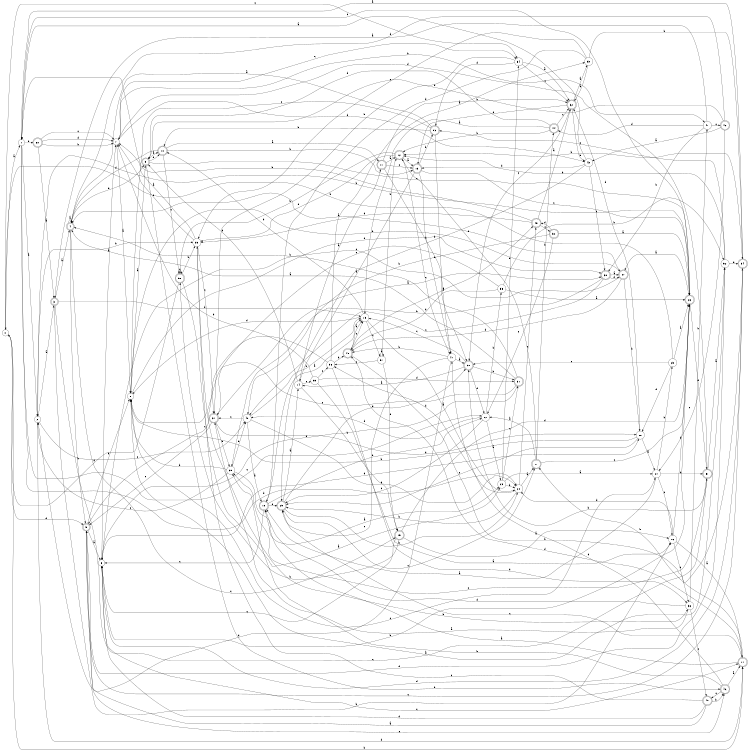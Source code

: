 digraph n49_10 {
__start0 [label="" shape="none"];

rankdir=LR;
size="8,5";

s0 [style="filled", color="black", fillcolor="white" shape="circle", label="0"];
s1 [style="filled", color="black", fillcolor="white" shape="circle", label="1"];
s2 [style="filled", color="black", fillcolor="white" shape="circle", label="2"];
s3 [style="rounded,filled", color="black", fillcolor="white" shape="doublecircle", label="3"];
s4 [style="rounded,filled", color="black", fillcolor="white" shape="doublecircle", label="4"];
s5 [style="rounded,filled", color="black", fillcolor="white" shape="doublecircle", label="5"];
s6 [style="filled", color="black", fillcolor="white" shape="circle", label="6"];
s7 [style="filled", color="black", fillcolor="white" shape="circle", label="7"];
s8 [style="filled", color="black", fillcolor="white" shape="circle", label="8"];
s9 [style="rounded,filled", color="black", fillcolor="white" shape="doublecircle", label="9"];
s10 [style="rounded,filled", color="black", fillcolor="white" shape="doublecircle", label="10"];
s11 [style="rounded,filled", color="black", fillcolor="white" shape="doublecircle", label="11"];
s12 [style="rounded,filled", color="black", fillcolor="white" shape="doublecircle", label="12"];
s13 [style="rounded,filled", color="black", fillcolor="white" shape="doublecircle", label="13"];
s14 [style="filled", color="black", fillcolor="white" shape="circle", label="14"];
s15 [style="rounded,filled", color="black", fillcolor="white" shape="doublecircle", label="15"];
s16 [style="filled", color="black", fillcolor="white" shape="circle", label="16"];
s17 [style="rounded,filled", color="black", fillcolor="white" shape="doublecircle", label="17"];
s18 [style="rounded,filled", color="black", fillcolor="white" shape="doublecircle", label="18"];
s19 [style="filled", color="black", fillcolor="white" shape="circle", label="19"];
s20 [style="filled", color="black", fillcolor="white" shape="circle", label="20"];
s21 [style="rounded,filled", color="black", fillcolor="white" shape="doublecircle", label="21"];
s22 [style="filled", color="black", fillcolor="white" shape="circle", label="22"];
s23 [style="filled", color="black", fillcolor="white" shape="circle", label="23"];
s24 [style="filled", color="black", fillcolor="white" shape="circle", label="24"];
s25 [style="filled", color="black", fillcolor="white" shape="circle", label="25"];
s26 [style="rounded,filled", color="black", fillcolor="white" shape="doublecircle", label="26"];
s27 [style="rounded,filled", color="black", fillcolor="white" shape="doublecircle", label="27"];
s28 [style="filled", color="black", fillcolor="white" shape="circle", label="28"];
s29 [style="rounded,filled", color="black", fillcolor="white" shape="doublecircle", label="29"];
s30 [style="rounded,filled", color="black", fillcolor="white" shape="doublecircle", label="30"];
s31 [style="rounded,filled", color="black", fillcolor="white" shape="doublecircle", label="31"];
s32 [style="rounded,filled", color="black", fillcolor="white" shape="doublecircle", label="32"];
s33 [style="filled", color="black", fillcolor="white" shape="circle", label="33"];
s34 [style="rounded,filled", color="black", fillcolor="white" shape="doublecircle", label="34"];
s35 [style="filled", color="black", fillcolor="white" shape="circle", label="35"];
s36 [style="filled", color="black", fillcolor="white" shape="circle", label="36"];
s37 [style="rounded,filled", color="black", fillcolor="white" shape="doublecircle", label="37"];
s38 [style="rounded,filled", color="black", fillcolor="white" shape="doublecircle", label="38"];
s39 [style="filled", color="black", fillcolor="white" shape="circle", label="39"];
s40 [style="filled", color="black", fillcolor="white" shape="circle", label="40"];
s41 [style="filled", color="black", fillcolor="white" shape="circle", label="41"];
s42 [style="rounded,filled", color="black", fillcolor="white" shape="doublecircle", label="42"];
s43 [style="filled", color="black", fillcolor="white" shape="circle", label="43"];
s44 [style="rounded,filled", color="black", fillcolor="white" shape="doublecircle", label="44"];
s45 [style="rounded,filled", color="black", fillcolor="white" shape="doublecircle", label="45"];
s46 [style="rounded,filled", color="black", fillcolor="white" shape="doublecircle", label="46"];
s47 [style="filled", color="black", fillcolor="white" shape="circle", label="47"];
s48 [style="rounded,filled", color="black", fillcolor="white" shape="doublecircle", label="48"];
s49 [style="rounded,filled", color="black", fillcolor="white" shape="doublecircle", label="49"];
s50 [style="rounded,filled", color="black", fillcolor="white" shape="doublecircle", label="50"];
s51 [style="rounded,filled", color="black", fillcolor="white" shape="doublecircle", label="51"];
s52 [style="filled", color="black", fillcolor="white" shape="circle", label="52"];
s53 [style="rounded,filled", color="black", fillcolor="white" shape="doublecircle", label="53"];
s54 [style="filled", color="black", fillcolor="white" shape="circle", label="54"];
s55 [style="filled", color="black", fillcolor="white" shape="circle", label="55"];
s56 [style="filled", color="black", fillcolor="white" shape="circle", label="56"];
s57 [style="filled", color="black", fillcolor="white" shape="circle", label="57"];
s58 [style="rounded,filled", color="black", fillcolor="white" shape="doublecircle", label="58"];
s59 [style="filled", color="black", fillcolor="white" shape="circle", label="59"];
s60 [style="rounded,filled", color="black", fillcolor="white" shape="doublecircle", label="60"];
s0 -> s1 [label="a"];
s0 -> s17 [label="b"];
s0 -> s54 [label="c"];
s0 -> s5 [label="d"];
s1 -> s2 [label="a"];
s1 -> s60 [label="b"];
s1 -> s22 [label="c"];
s1 -> s20 [label="d"];
s2 -> s3 [label="a"];
s2 -> s35 [label="b"];
s2 -> s40 [label="c"];
s2 -> s17 [label="d"];
s3 -> s4 [label="a"];
s3 -> s16 [label="b"];
s3 -> s51 [label="c"];
s3 -> s19 [label="d"];
s4 -> s4 [label="a"];
s4 -> s5 [label="b"];
s4 -> s15 [label="c"];
s4 -> s9 [label="d"];
s5 -> s6 [label="a"];
s5 -> s8 [label="b"];
s5 -> s46 [label="c"];
s5 -> s52 [label="d"];
s6 -> s7 [label="a"];
s6 -> s26 [label="b"];
s6 -> s17 [label="c"];
s6 -> s28 [label="d"];
s7 -> s8 [label="a"];
s7 -> s41 [label="b"];
s7 -> s54 [label="c"];
s7 -> s43 [label="d"];
s8 -> s9 [label="a"];
s8 -> s27 [label="b"];
s8 -> s24 [label="c"];
s8 -> s38 [label="d"];
s9 -> s10 [label="a"];
s9 -> s46 [label="b"];
s9 -> s26 [label="c"];
s9 -> s10 [label="d"];
s10 -> s11 [label="a"];
s10 -> s13 [label="b"];
s10 -> s58 [label="c"];
s10 -> s4 [label="d"];
s11 -> s12 [label="a"];
s11 -> s32 [label="b"];
s11 -> s13 [label="c"];
s11 -> s30 [label="d"];
s12 -> s13 [label="a"];
s12 -> s58 [label="b"];
s12 -> s47 [label="c"];
s12 -> s35 [label="d"];
s13 -> s14 [label="a"];
s13 -> s53 [label="b"];
s13 -> s26 [label="c"];
s13 -> s47 [label="d"];
s14 -> s11 [label="a"];
s14 -> s15 [label="b"];
s14 -> s59 [label="c"];
s14 -> s9 [label="d"];
s15 -> s16 [label="a"];
s15 -> s58 [label="b"];
s15 -> s6 [label="c"];
s15 -> s26 [label="d"];
s16 -> s17 [label="a"];
s16 -> s26 [label="b"];
s16 -> s36 [label="c"];
s16 -> s20 [label="d"];
s17 -> s18 [label="a"];
s17 -> s21 [label="b"];
s17 -> s29 [label="c"];
s17 -> s48 [label="d"];
s18 -> s19 [label="a"];
s18 -> s22 [label="b"];
s18 -> s6 [label="c"];
s18 -> s29 [label="d"];
s19 -> s20 [label="a"];
s19 -> s10 [label="b"];
s19 -> s57 [label="c"];
s19 -> s8 [label="d"];
s20 -> s21 [label="a"];
s20 -> s29 [label="b"];
s20 -> s49 [label="c"];
s20 -> s56 [label="d"];
s21 -> s22 [label="a"];
s21 -> s44 [label="b"];
s21 -> s26 [label="c"];
s21 -> s12 [label="d"];
s22 -> s23 [label="a"];
s22 -> s55 [label="b"];
s22 -> s29 [label="c"];
s22 -> s40 [label="d"];
s23 -> s24 [label="a"];
s23 -> s20 [label="b"];
s23 -> s31 [label="c"];
s23 -> s54 [label="d"];
s24 -> s18 [label="a"];
s24 -> s25 [label="b"];
s24 -> s16 [label="c"];
s24 -> s51 [label="d"];
s25 -> s26 [label="a"];
s25 -> s0 [label="b"];
s25 -> s30 [label="c"];
s25 -> s28 [label="d"];
s26 -> s27 [label="a"];
s26 -> s2 [label="b"];
s26 -> s1 [label="c"];
s26 -> s51 [label="d"];
s27 -> s4 [label="a"];
s27 -> s28 [label="b"];
s27 -> s6 [label="c"];
s27 -> s48 [label="d"];
s28 -> s24 [label="a"];
s28 -> s8 [label="b"];
s28 -> s29 [label="c"];
s28 -> s32 [label="d"];
s29 -> s14 [label="a"];
s29 -> s20 [label="b"];
s29 -> s21 [label="c"];
s29 -> s30 [label="d"];
s30 -> s14 [label="a"];
s30 -> s31 [label="b"];
s30 -> s19 [label="c"];
s30 -> s22 [label="d"];
s31 -> s4 [label="a"];
s31 -> s4 [label="b"];
s31 -> s8 [label="c"];
s31 -> s6 [label="d"];
s32 -> s33 [label="a"];
s32 -> s43 [label="b"];
s32 -> s30 [label="c"];
s32 -> s13 [label="d"];
s33 -> s32 [label="a"];
s33 -> s34 [label="b"];
s33 -> s35 [label="c"];
s33 -> s18 [label="d"];
s34 -> s1 [label="a"];
s34 -> s12 [label="b"];
s34 -> s5 [label="c"];
s34 -> s6 [label="d"];
s35 -> s7 [label="a"];
s35 -> s36 [label="b"];
s35 -> s37 [label="c"];
s35 -> s7 [label="d"];
s36 -> s37 [label="a"];
s36 -> s41 [label="b"];
s36 -> s45 [label="c"];
s36 -> s18 [label="d"];
s37 -> s38 [label="a"];
s37 -> s39 [label="b"];
s37 -> s5 [label="c"];
s37 -> s28 [label="d"];
s38 -> s27 [label="a"];
s38 -> s39 [label="b"];
s38 -> s40 [label="c"];
s38 -> s27 [label="d"];
s39 -> s23 [label="a"];
s39 -> s8 [label="b"];
s39 -> s2 [label="c"];
s39 -> s40 [label="d"];
s40 -> s18 [label="a"];
s40 -> s19 [label="b"];
s40 -> s37 [label="c"];
s40 -> s20 [label="d"];
s41 -> s3 [label="a"];
s41 -> s38 [label="b"];
s41 -> s42 [label="c"];
s41 -> s44 [label="d"];
s42 -> s43 [label="a"];
s42 -> s9 [label="b"];
s42 -> s24 [label="c"];
s42 -> s4 [label="d"];
s43 -> s1 [label="a"];
s43 -> s29 [label="b"];
s43 -> s38 [label="c"];
s43 -> s13 [label="d"];
s44 -> s19 [label="a"];
s44 -> s12 [label="b"];
s44 -> s32 [label="c"];
s44 -> s9 [label="d"];
s45 -> s5 [label="a"];
s45 -> s46 [label="b"];
s45 -> s35 [label="c"];
s45 -> s6 [label="d"];
s46 -> s17 [label="a"];
s46 -> s39 [label="b"];
s46 -> s45 [label="c"];
s46 -> s47 [label="d"];
s47 -> s30 [label="a"];
s47 -> s48 [label="b"];
s47 -> s29 [label="c"];
s47 -> s2 [label="d"];
s48 -> s19 [label="a"];
s48 -> s34 [label="b"];
s48 -> s19 [label="c"];
s48 -> s49 [label="d"];
s49 -> s32 [label="a"];
s49 -> s1 [label="b"];
s49 -> s50 [label="c"];
s49 -> s35 [label="d"];
s50 -> s26 [label="a"];
s50 -> s40 [label="b"];
s50 -> s22 [label="c"];
s50 -> s49 [label="d"];
s51 -> s52 [label="a"];
s51 -> s30 [label="b"];
s51 -> s39 [label="c"];
s51 -> s7 [label="d"];
s52 -> s8 [label="a"];
s52 -> s12 [label="b"];
s52 -> s53 [label="c"];
s52 -> s34 [label="d"];
s53 -> s4 [label="a"];
s53 -> s10 [label="b"];
s53 -> s8 [label="c"];
s53 -> s47 [label="d"];
s54 -> s32 [label="a"];
s54 -> s37 [label="b"];
s54 -> s32 [label="c"];
s54 -> s53 [label="d"];
s55 -> s26 [label="a"];
s55 -> s52 [label="b"];
s55 -> s37 [label="c"];
s55 -> s48 [label="d"];
s56 -> s33 [label="a"];
s56 -> s48 [label="b"];
s56 -> s5 [label="c"];
s56 -> s36 [label="d"];
s57 -> s57 [label="a"];
s57 -> s12 [label="b"];
s57 -> s56 [label="c"];
s57 -> s15 [label="d"];
s58 -> s23 [label="a"];
s58 -> s35 [label="b"];
s58 -> s58 [label="c"];
s58 -> s0 [label="d"];
s59 -> s16 [label="a"];
s59 -> s7 [label="b"];
s59 -> s56 [label="c"];
s59 -> s31 [label="d"];
s60 -> s3 [label="a"];
s60 -> s7 [label="b"];
s60 -> s7 [label="c"];
s60 -> s7 [label="d"];

}